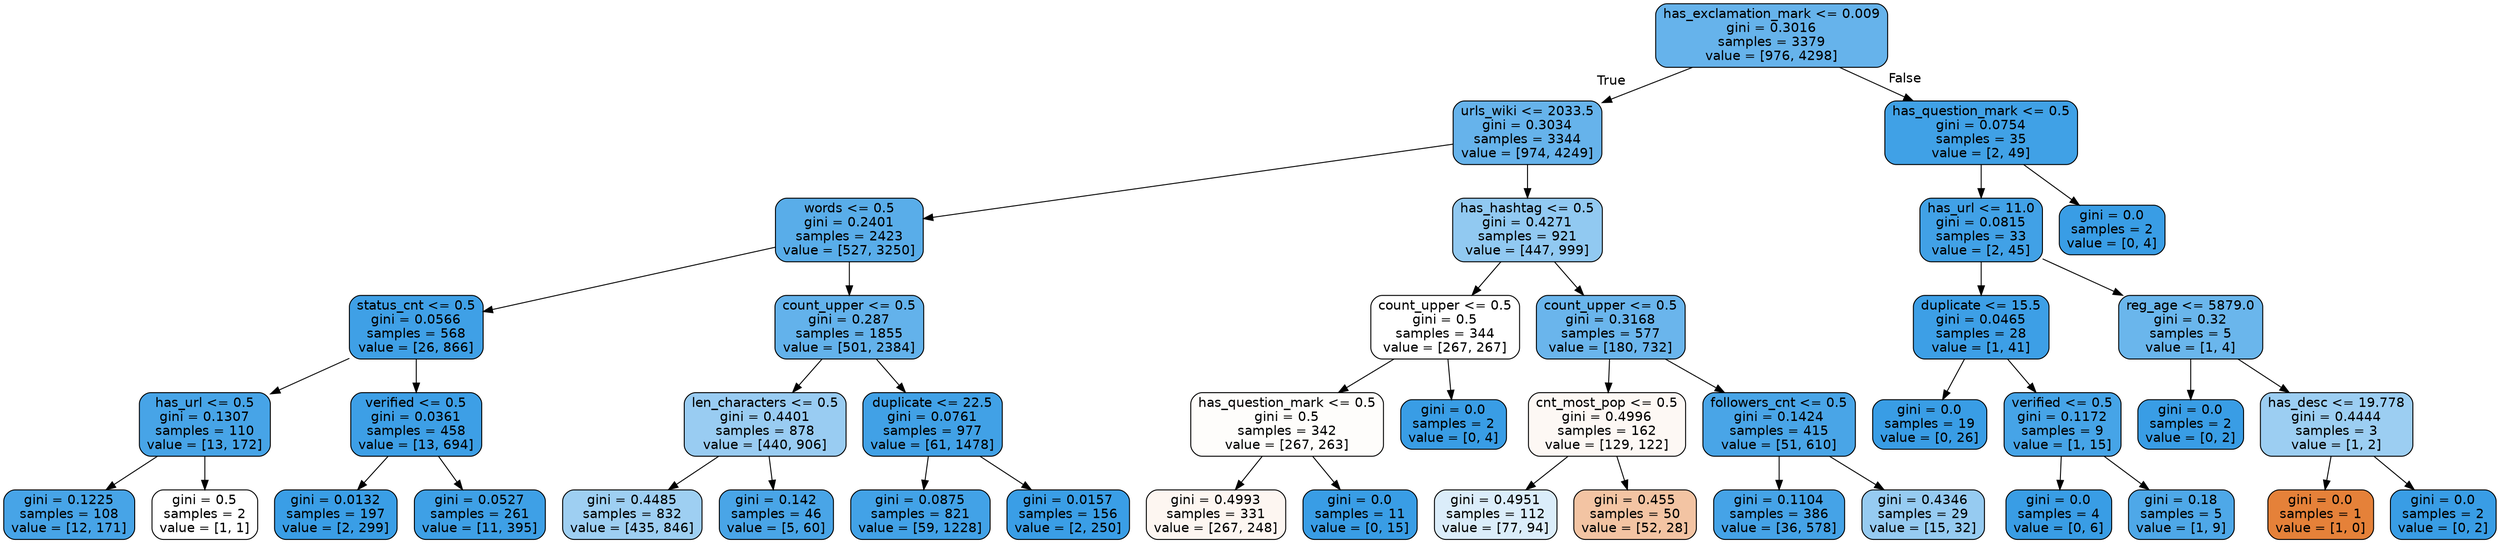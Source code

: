 digraph Tree {
node [shape=box, style="filled, rounded", color="black", fontname=helvetica] ;
edge [fontname=helvetica] ;
0 [label="has_exclamation_mark <= 0.009\ngini = 0.3016\nsamples = 3379\nvalue = [976, 4298]", fillcolor="#399de5c5"] ;
1 [label="urls_wiki <= 2033.5\ngini = 0.3034\nsamples = 3344\nvalue = [974, 4249]", fillcolor="#399de5c5"] ;
0 -> 1 [labeldistance=2.5, labelangle=45, headlabel="True"] ;
2 [label="words <= 0.5\ngini = 0.2401\nsamples = 2423\nvalue = [527, 3250]", fillcolor="#399de5d6"] ;
1 -> 2 ;
3 [label="status_cnt <= 0.5\ngini = 0.0566\nsamples = 568\nvalue = [26, 866]", fillcolor="#399de5f7"] ;
2 -> 3 ;
4 [label="has_url <= 0.5\ngini = 0.1307\nsamples = 110\nvalue = [13, 172]", fillcolor="#399de5ec"] ;
3 -> 4 ;
5 [label="gini = 0.1225\nsamples = 108\nvalue = [12, 171]", fillcolor="#399de5ed"] ;
4 -> 5 ;
6 [label="gini = 0.5\nsamples = 2\nvalue = [1, 1]", fillcolor="#e5813900"] ;
4 -> 6 ;
7 [label="verified <= 0.5\ngini = 0.0361\nsamples = 458\nvalue = [13, 694]", fillcolor="#399de5fa"] ;
3 -> 7 ;
8 [label="gini = 0.0132\nsamples = 197\nvalue = [2, 299]", fillcolor="#399de5fd"] ;
7 -> 8 ;
9 [label="gini = 0.0527\nsamples = 261\nvalue = [11, 395]", fillcolor="#399de5f8"] ;
7 -> 9 ;
10 [label="count_upper <= 0.5\ngini = 0.287\nsamples = 1855\nvalue = [501, 2384]", fillcolor="#399de5c9"] ;
2 -> 10 ;
11 [label="len_characters <= 0.5\ngini = 0.4401\nsamples = 878\nvalue = [440, 906]", fillcolor="#399de583"] ;
10 -> 11 ;
12 [label="gini = 0.4485\nsamples = 832\nvalue = [435, 846]", fillcolor="#399de57c"] ;
11 -> 12 ;
13 [label="gini = 0.142\nsamples = 46\nvalue = [5, 60]", fillcolor="#399de5ea"] ;
11 -> 13 ;
14 [label="duplicate <= 22.5\ngini = 0.0761\nsamples = 977\nvalue = [61, 1478]", fillcolor="#399de5f4"] ;
10 -> 14 ;
15 [label="gini = 0.0875\nsamples = 821\nvalue = [59, 1228]", fillcolor="#399de5f3"] ;
14 -> 15 ;
16 [label="gini = 0.0157\nsamples = 156\nvalue = [2, 250]", fillcolor="#399de5fd"] ;
14 -> 16 ;
17 [label="has_hashtag <= 0.5\ngini = 0.4271\nsamples = 921\nvalue = [447, 999]", fillcolor="#399de58d"] ;
1 -> 17 ;
18 [label="count_upper <= 0.5\ngini = 0.5\nsamples = 344\nvalue = [267, 267]", fillcolor="#e5813900"] ;
17 -> 18 ;
19 [label="has_question_mark <= 0.5\ngini = 0.5\nsamples = 342\nvalue = [267, 263]", fillcolor="#e5813904"] ;
18 -> 19 ;
20 [label="gini = 0.4993\nsamples = 331\nvalue = [267, 248]", fillcolor="#e5813912"] ;
19 -> 20 ;
21 [label="gini = 0.0\nsamples = 11\nvalue = [0, 15]", fillcolor="#399de5ff"] ;
19 -> 21 ;
22 [label="gini = 0.0\nsamples = 2\nvalue = [0, 4]", fillcolor="#399de5ff"] ;
18 -> 22 ;
23 [label="count_upper <= 0.5\ngini = 0.3168\nsamples = 577\nvalue = [180, 732]", fillcolor="#399de5c0"] ;
17 -> 23 ;
24 [label="cnt_most_pop <= 0.5\ngini = 0.4996\nsamples = 162\nvalue = [129, 122]", fillcolor="#e581390e"] ;
23 -> 24 ;
25 [label="gini = 0.4951\nsamples = 112\nvalue = [77, 94]", fillcolor="#399de52e"] ;
24 -> 25 ;
26 [label="gini = 0.455\nsamples = 50\nvalue = [52, 28]", fillcolor="#e5813976"] ;
24 -> 26 ;
27 [label="followers_cnt <= 0.5\ngini = 0.1424\nsamples = 415\nvalue = [51, 610]", fillcolor="#399de5ea"] ;
23 -> 27 ;
28 [label="gini = 0.1104\nsamples = 386\nvalue = [36, 578]", fillcolor="#399de5ef"] ;
27 -> 28 ;
29 [label="gini = 0.4346\nsamples = 29\nvalue = [15, 32]", fillcolor="#399de587"] ;
27 -> 29 ;
30 [label="has_question_mark <= 0.5\ngini = 0.0754\nsamples = 35\nvalue = [2, 49]", fillcolor="#399de5f5"] ;
0 -> 30 [labeldistance=2.5, labelangle=-45, headlabel="False"] ;
31 [label="has_url <= 11.0\ngini = 0.0815\nsamples = 33\nvalue = [2, 45]", fillcolor="#399de5f4"] ;
30 -> 31 ;
32 [label="duplicate <= 15.5\ngini = 0.0465\nsamples = 28\nvalue = [1, 41]", fillcolor="#399de5f9"] ;
31 -> 32 ;
33 [label="gini = 0.0\nsamples = 19\nvalue = [0, 26]", fillcolor="#399de5ff"] ;
32 -> 33 ;
34 [label="verified <= 0.5\ngini = 0.1172\nsamples = 9\nvalue = [1, 15]", fillcolor="#399de5ee"] ;
32 -> 34 ;
35 [label="gini = 0.0\nsamples = 4\nvalue = [0, 6]", fillcolor="#399de5ff"] ;
34 -> 35 ;
36 [label="gini = 0.18\nsamples = 5\nvalue = [1, 9]", fillcolor="#399de5e3"] ;
34 -> 36 ;
37 [label="reg_age <= 5879.0\ngini = 0.32\nsamples = 5\nvalue = [1, 4]", fillcolor="#399de5bf"] ;
31 -> 37 ;
38 [label="gini = 0.0\nsamples = 2\nvalue = [0, 2]", fillcolor="#399de5ff"] ;
37 -> 38 ;
39 [label="has_desc <= 19.778\ngini = 0.4444\nsamples = 3\nvalue = [1, 2]", fillcolor="#399de57f"] ;
37 -> 39 ;
40 [label="gini = 0.0\nsamples = 1\nvalue = [1, 0]", fillcolor="#e58139ff"] ;
39 -> 40 ;
41 [label="gini = 0.0\nsamples = 2\nvalue = [0, 2]", fillcolor="#399de5ff"] ;
39 -> 41 ;
42 [label="gini = 0.0\nsamples = 2\nvalue = [0, 4]", fillcolor="#399de5ff"] ;
30 -> 42 ;
}